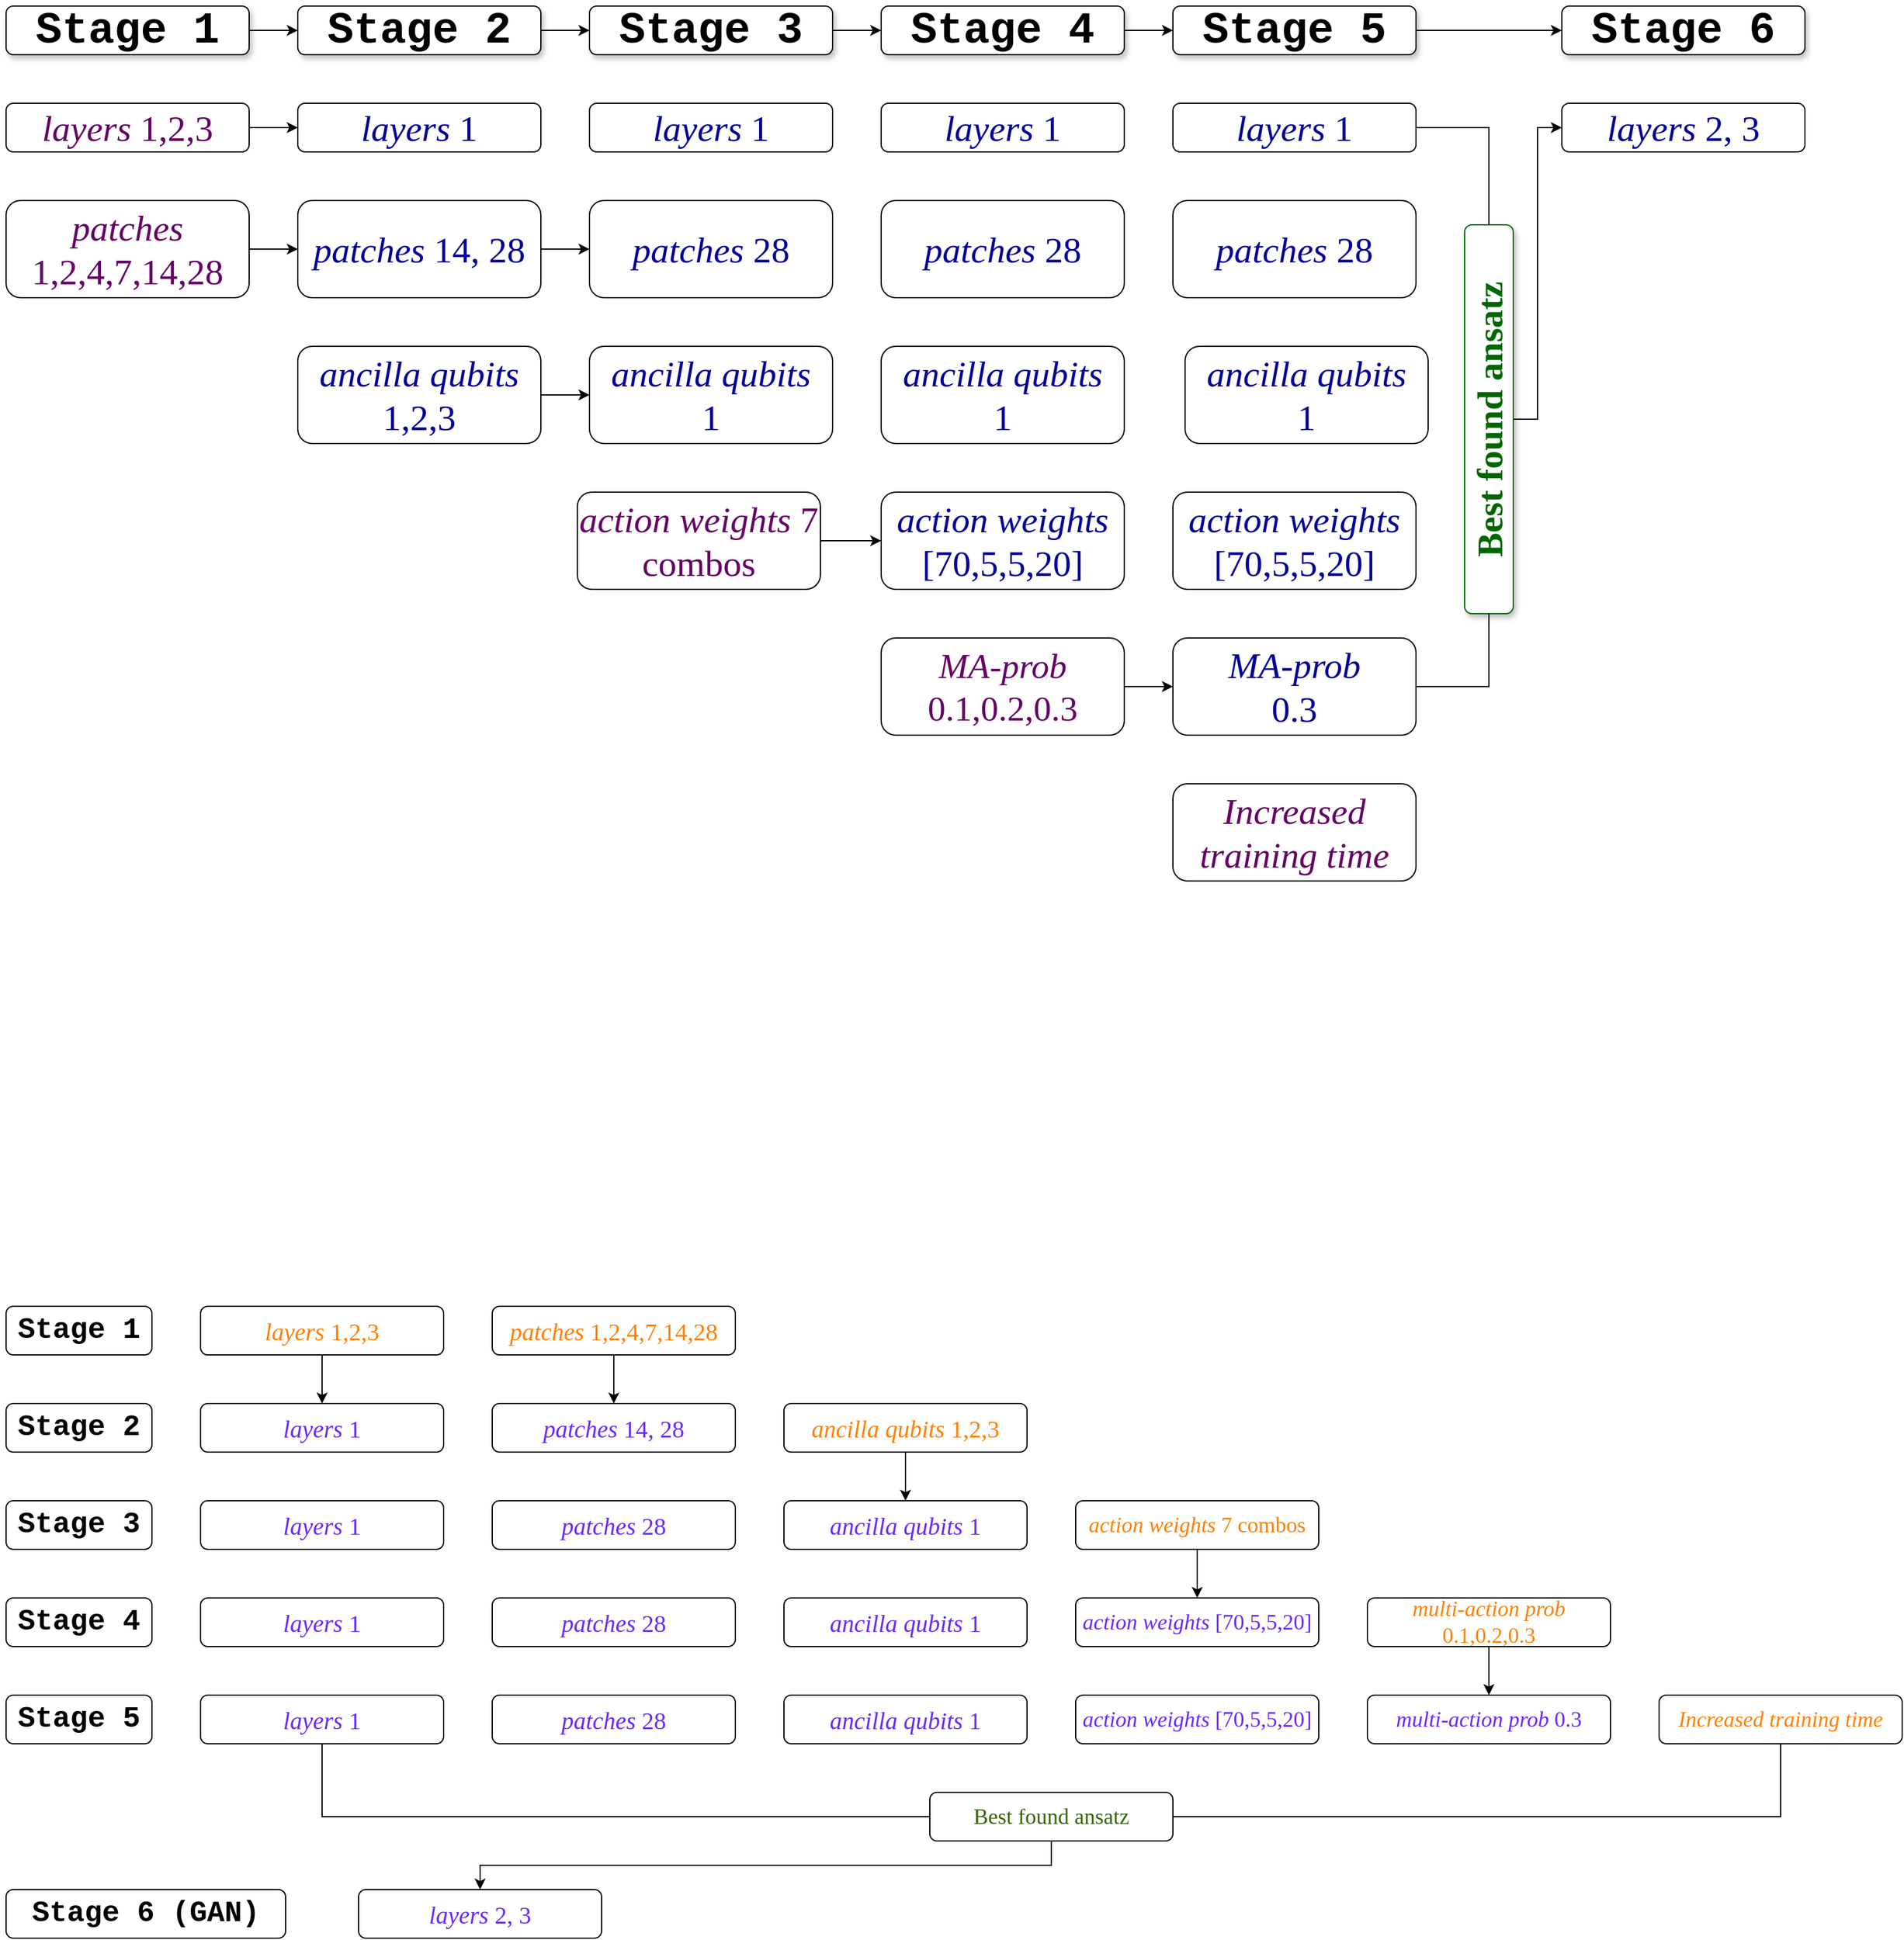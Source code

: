 <mxfile version="24.4.6" type="github">
  <diagram id="C5RBs43oDa-KdzZeNtuy" name="Page-1">
    <mxGraphModel dx="1837" dy="945" grid="1" gridSize="10" guides="1" tooltips="1" connect="1" arrows="1" fold="1" page="1" pageScale="1" pageWidth="827" pageHeight="1169" math="0" shadow="0">
      <root>
        <mxCell id="WIyWlLk6GJQsqaUBKTNV-0" />
        <mxCell id="WIyWlLk6GJQsqaUBKTNV-1" parent="WIyWlLk6GJQsqaUBKTNV-0" />
        <mxCell id="kYZKPBc_Z_518Uw8DQaM-0" style="edgeStyle=orthogonalEdgeStyle;rounded=0;orthogonalLoop=1;jettySize=auto;html=1;exitX=1;exitY=0.5;exitDx=0;exitDy=0;entryX=0;entryY=0.5;entryDx=0;entryDy=0;" edge="1" parent="WIyWlLk6GJQsqaUBKTNV-1" source="HijYN62Fm5v3ZXcLR0Zq-0" target="HijYN62Fm5v3ZXcLR0Zq-121">
          <mxGeometry relative="1" as="geometry" />
        </mxCell>
        <mxCell id="HijYN62Fm5v3ZXcLR0Zq-0" value="&lt;font face=&quot;Courier New&quot; style=&quot;font-size: 36px;&quot;&gt;&lt;b&gt;Stage 1&lt;/b&gt;&lt;/font&gt;" style="rounded=1;whiteSpace=wrap;html=1;shadow=1;strokeColor=default;" parent="WIyWlLk6GJQsqaUBKTNV-1" vertex="1">
          <mxGeometry x="40" y="40" width="200" height="40" as="geometry" />
        </mxCell>
        <mxCell id="HijYN62Fm5v3ZXcLR0Zq-35" style="edgeStyle=orthogonalEdgeStyle;rounded=0;orthogonalLoop=1;jettySize=auto;html=1;entryX=0;entryY=0.5;entryDx=0;entryDy=0;" parent="WIyWlLk6GJQsqaUBKTNV-1" source="HijYN62Fm5v3ZXcLR0Zq-2" target="HijYN62Fm5v3ZXcLR0Zq-9" edge="1">
          <mxGeometry relative="1" as="geometry" />
        </mxCell>
        <mxCell id="HijYN62Fm5v3ZXcLR0Zq-2" value="&lt;font color=&quot;#660066&quot; face=&quot;Georgia&quot; style=&quot;font-size: 30px;&quot;&gt;&lt;i style=&quot;&quot;&gt;layers&lt;/i&gt; 1,2,3&lt;/font&gt;" style="rounded=1;whiteSpace=wrap;html=1;strokeColor=#000000;fillColor=none;shadow=0;" parent="WIyWlLk6GJQsqaUBKTNV-1" vertex="1">
          <mxGeometry x="40" y="120" width="200" height="40" as="geometry" />
        </mxCell>
        <mxCell id="HijYN62Fm5v3ZXcLR0Zq-36" style="edgeStyle=orthogonalEdgeStyle;rounded=0;orthogonalLoop=1;jettySize=auto;html=1;entryX=0;entryY=0.5;entryDx=0;entryDy=0;" parent="WIyWlLk6GJQsqaUBKTNV-1" source="HijYN62Fm5v3ZXcLR0Zq-7" target="HijYN62Fm5v3ZXcLR0Zq-10" edge="1">
          <mxGeometry relative="1" as="geometry" />
        </mxCell>
        <mxCell id="HijYN62Fm5v3ZXcLR0Zq-7" value="&lt;font color=&quot;#660066&quot; style=&quot;font-size: 30px;&quot; face=&quot;Georgia&quot;&gt;&lt;i style=&quot;&quot;&gt;patches &lt;/i&gt;1,2,4,7,14,28&lt;/font&gt;" style="rounded=1;whiteSpace=wrap;html=1;strokeColor=#000000;fillColor=none;shadow=0;" parent="WIyWlLk6GJQsqaUBKTNV-1" vertex="1">
          <mxGeometry x="40" y="200" width="200" height="80" as="geometry" />
        </mxCell>
        <mxCell id="HijYN62Fm5v3ZXcLR0Zq-9" value="&lt;font color=&quot;#000099&quot; face=&quot;Georgia&quot; style=&quot;font-size: 30px;&quot;&gt;&lt;i style=&quot;&quot;&gt;layers&lt;/i&gt; 1&lt;/font&gt;" style="rounded=1;whiteSpace=wrap;html=1;strokeColor=#000000;fillColor=none;shadow=0;" parent="WIyWlLk6GJQsqaUBKTNV-1" vertex="1">
          <mxGeometry x="280" y="120" width="200" height="40" as="geometry" />
        </mxCell>
        <mxCell id="HijYN62Fm5v3ZXcLR0Zq-131" style="edgeStyle=orthogonalEdgeStyle;rounded=0;orthogonalLoop=1;jettySize=auto;html=1;entryX=0;entryY=0.5;entryDx=0;entryDy=0;" parent="WIyWlLk6GJQsqaUBKTNV-1" source="HijYN62Fm5v3ZXcLR0Zq-10" target="HijYN62Fm5v3ZXcLR0Zq-128" edge="1">
          <mxGeometry relative="1" as="geometry" />
        </mxCell>
        <mxCell id="HijYN62Fm5v3ZXcLR0Zq-10" value="&lt;font color=&quot;#000099&quot; style=&quot;font-size: 30px;&quot;&gt;&lt;i style=&quot;font-family: Georgia;&quot;&gt;patches&lt;/i&gt;&lt;span style=&quot;font-family: Georgia;&quot;&gt;&amp;nbsp;14, 28&lt;/span&gt;&lt;/font&gt;" style="rounded=1;whiteSpace=wrap;html=1;strokeColor=#000000;fillColor=none;shadow=0;" parent="WIyWlLk6GJQsqaUBKTNV-1" vertex="1">
          <mxGeometry x="280" y="200" width="200" height="80" as="geometry" />
        </mxCell>
        <mxCell id="HijYN62Fm5v3ZXcLR0Zq-13" value="&lt;i style=&quot;color: rgb(0, 0, 153); font-family: Georgia; font-size: 30px;&quot;&gt;layers&lt;/i&gt;&lt;span style=&quot;color: rgb(0, 0, 153); font-family: Georgia; font-size: 30px;&quot;&gt;&amp;nbsp;1&lt;/span&gt;" style="rounded=1;whiteSpace=wrap;html=1;strokeColor=#000000;fillColor=none;shadow=0;" parent="WIyWlLk6GJQsqaUBKTNV-1" vertex="1">
          <mxGeometry x="520" y="120" width="200" height="40" as="geometry" />
        </mxCell>
        <mxCell id="HijYN62Fm5v3ZXcLR0Zq-132" value="" style="edgeStyle=orthogonalEdgeStyle;rounded=0;orthogonalLoop=1;jettySize=auto;html=1;" parent="WIyWlLk6GJQsqaUBKTNV-1" source="HijYN62Fm5v3ZXcLR0Zq-23" target="HijYN62Fm5v3ZXcLR0Zq-25" edge="1">
          <mxGeometry relative="1" as="geometry" />
        </mxCell>
        <mxCell id="HijYN62Fm5v3ZXcLR0Zq-23" value="&lt;font color=&quot;#000099&quot; face=&quot;Georgia&quot; style=&quot;font-size: 30px;&quot;&gt;&lt;i style=&quot;&quot;&gt;ancilla&lt;/i&gt;&amp;nbsp;&lt;i style=&quot;&quot;&gt;qubits&lt;/i&gt; 1,2,3&lt;/font&gt;" style="rounded=1;whiteSpace=wrap;html=1;strokeColor=#000000;fillColor=none;shadow=0;" parent="WIyWlLk6GJQsqaUBKTNV-1" vertex="1">
          <mxGeometry x="280" y="320" width="200" height="80" as="geometry" />
        </mxCell>
        <mxCell id="HijYN62Fm5v3ZXcLR0Zq-25" value="&lt;font color=&quot;#000099&quot; face=&quot;Georgia&quot; style=&quot;font-size: 30px;&quot;&gt;&lt;i style=&quot;&quot;&gt;ancilla qubits&lt;br&gt;&lt;/i&gt;1&lt;/font&gt;" style="rounded=1;whiteSpace=wrap;html=1;strokeColor=#000000;fillColor=none;shadow=0;" parent="WIyWlLk6GJQsqaUBKTNV-1" vertex="1">
          <mxGeometry x="520" y="320" width="200" height="80" as="geometry" />
        </mxCell>
        <mxCell id="HijYN62Fm5v3ZXcLR0Zq-39" style="edgeStyle=orthogonalEdgeStyle;rounded=0;orthogonalLoop=1;jettySize=auto;html=1;exitX=1;exitY=0.5;exitDx=0;exitDy=0;entryX=0;entryY=0.5;entryDx=0;entryDy=0;" parent="WIyWlLk6GJQsqaUBKTNV-1" source="HijYN62Fm5v3ZXcLR0Zq-28" target="HijYN62Fm5v3ZXcLR0Zq-29" edge="1">
          <mxGeometry relative="1" as="geometry" />
        </mxCell>
        <mxCell id="HijYN62Fm5v3ZXcLR0Zq-28" value="&lt;font color=&quot;#660066&quot; face=&quot;Georgia&quot; style=&quot;font-size: 30px;&quot;&gt;&lt;i style=&quot;&quot;&gt;action weights &lt;/i&gt;7 combos&lt;/font&gt;" style="rounded=1;whiteSpace=wrap;html=1;strokeColor=#000000;fillColor=none;shadow=0;" parent="WIyWlLk6GJQsqaUBKTNV-1" vertex="1">
          <mxGeometry x="510" y="440" width="200" height="80" as="geometry" />
        </mxCell>
        <mxCell id="HijYN62Fm5v3ZXcLR0Zq-29" value="&lt;font color=&quot;#000099&quot; style=&quot;font-size: 30px;&quot;&gt;&lt;font style=&quot;&quot; face=&quot;Georgia&quot;&gt;&lt;i style=&quot;&quot;&gt;action weights &lt;/i&gt;[70,5,5,20&lt;/font&gt;&lt;span style=&quot;font-family: Georgia; background-color: initial;&quot;&gt;]&lt;/span&gt;&lt;/font&gt;" style="rounded=1;whiteSpace=wrap;html=1;strokeColor=#000000;fillColor=none;shadow=0;" parent="WIyWlLk6GJQsqaUBKTNV-1" vertex="1">
          <mxGeometry x="760" y="440" width="200" height="80" as="geometry" />
        </mxCell>
        <mxCell id="HijYN62Fm5v3ZXcLR0Zq-137" style="edgeStyle=orthogonalEdgeStyle;rounded=0;orthogonalLoop=1;jettySize=auto;html=1;entryX=0;entryY=0.5;entryDx=0;entryDy=0;" parent="WIyWlLk6GJQsqaUBKTNV-1" source="HijYN62Fm5v3ZXcLR0Zq-31" target="HijYN62Fm5v3ZXcLR0Zq-33" edge="1">
          <mxGeometry relative="1" as="geometry" />
        </mxCell>
        <mxCell id="HijYN62Fm5v3ZXcLR0Zq-31" value="&lt;font color=&quot;#660066&quot; style=&quot;font-size: 29px;&quot; face=&quot;Georgia&quot;&gt;&lt;i style=&quot;&quot;&gt;MA-prob&lt;/i&gt;&lt;/font&gt;&lt;div&gt;&lt;font color=&quot;#660066&quot; style=&quot;font-size: 29px;&quot; face=&quot;Georgia&quot;&gt;0.1,0.2,0.3&lt;/font&gt;&lt;/div&gt;" style="rounded=1;whiteSpace=wrap;html=1;strokeColor=#000000;fillColor=none;shadow=0;" parent="WIyWlLk6GJQsqaUBKTNV-1" vertex="1">
          <mxGeometry x="760" y="560" width="200" height="80" as="geometry" />
        </mxCell>
        <mxCell id="HijYN62Fm5v3ZXcLR0Zq-33" value="&lt;font color=&quot;#000099&quot; face=&quot;Georgia&quot;&gt;&lt;span style=&quot;font-size: 30px;&quot;&gt;&lt;i style=&quot;&quot;&gt;MA-prob&lt;/i&gt;&lt;br&gt;0.3&lt;/span&gt;&lt;/font&gt;" style="rounded=1;whiteSpace=wrap;html=1;strokeColor=#000000;fillColor=none;shadow=0;" parent="WIyWlLk6GJQsqaUBKTNV-1" vertex="1">
          <mxGeometry x="1000" y="560" width="200" height="80" as="geometry" />
        </mxCell>
        <mxCell id="HijYN62Fm5v3ZXcLR0Zq-34" value="&lt;font color=&quot;#660066&quot; style=&quot;font-size: 30px;&quot; face=&quot;Georgia&quot;&gt;&lt;i style=&quot;&quot;&gt;Increased training time&lt;/i&gt;&lt;/font&gt;" style="rounded=1;whiteSpace=wrap;html=1;strokeColor=#000000;fillColor=none;shadow=0;" parent="WIyWlLk6GJQsqaUBKTNV-1" vertex="1">
          <mxGeometry x="1000" y="680" width="200" height="80" as="geometry" />
        </mxCell>
        <mxCell id="HijYN62Fm5v3ZXcLR0Zq-47" style="edgeStyle=orthogonalEdgeStyle;rounded=0;orthogonalLoop=1;jettySize=auto;html=1;entryX=0;entryY=0.5;entryDx=0;entryDy=0;" parent="WIyWlLk6GJQsqaUBKTNV-1" source="HijYN62Fm5v3ZXcLR0Zq-42" target="HijYN62Fm5v3ZXcLR0Zq-48" edge="1">
          <mxGeometry relative="1" as="geometry">
            <mxPoint x="1340" y="230" as="targetPoint" />
          </mxGeometry>
        </mxCell>
        <mxCell id="HijYN62Fm5v3ZXcLR0Zq-42" value="&lt;font color=&quot;#006600&quot; style=&quot;font-size: 30px;&quot; face=&quot;Georgia&quot;&gt;&lt;b style=&quot;&quot;&gt;Best found ansatz&lt;/b&gt;&lt;/font&gt;" style="rounded=1;whiteSpace=wrap;html=1;rotation=-90;shadow=1;strokeColor=#006600;" parent="WIyWlLk6GJQsqaUBKTNV-1" vertex="1">
          <mxGeometry x="1100" y="360" width="320" height="40" as="geometry" />
        </mxCell>
        <mxCell id="HijYN62Fm5v3ZXcLR0Zq-45" value="" style="endArrow=none;html=1;rounded=0;exitX=1;exitY=0.5;exitDx=0;exitDy=0;entryX=1;entryY=0.5;entryDx=0;entryDy=0;" parent="WIyWlLk6GJQsqaUBKTNV-1" target="HijYN62Fm5v3ZXcLR0Zq-42" edge="1">
          <mxGeometry width="50" height="50" relative="1" as="geometry">
            <mxPoint x="1200" y="140" as="sourcePoint" />
            <mxPoint x="1420" y="270" as="targetPoint" />
            <Array as="points">
              <mxPoint x="1260" y="140" />
            </Array>
          </mxGeometry>
        </mxCell>
        <mxCell id="HijYN62Fm5v3ZXcLR0Zq-46" value="" style="endArrow=none;html=1;rounded=0;exitX=1;exitY=0.5;exitDx=0;exitDy=0;entryX=0;entryY=0.5;entryDx=0;entryDy=0;" parent="WIyWlLk6GJQsqaUBKTNV-1" source="HijYN62Fm5v3ZXcLR0Zq-33" target="HijYN62Fm5v3ZXcLR0Zq-42" edge="1">
          <mxGeometry width="50" height="50" relative="1" as="geometry">
            <mxPoint x="1370" y="360" as="sourcePoint" />
            <mxPoint x="1420" y="310" as="targetPoint" />
            <Array as="points">
              <mxPoint x="1260" y="600" />
            </Array>
          </mxGeometry>
        </mxCell>
        <mxCell id="HijYN62Fm5v3ZXcLR0Zq-48" value="&lt;i style=&quot;color: rgb(0, 0, 153); font-family: Georgia; font-size: 30px;&quot;&gt;layers&lt;/i&gt;&lt;span style=&quot;color: rgb(0, 0, 153); font-family: Georgia; font-size: 30px;&quot;&gt;&amp;nbsp;2, 3&lt;/span&gt;" style="rounded=1;whiteSpace=wrap;html=1;strokeColor=#000000;fillColor=none;" parent="WIyWlLk6GJQsqaUBKTNV-1" vertex="1">
          <mxGeometry x="1320" y="120" width="200" height="40" as="geometry" />
        </mxCell>
        <mxCell id="HijYN62Fm5v3ZXcLR0Zq-49" value="&lt;font style=&quot;font-size: 24px;&quot; face=&quot;Courier New&quot;&gt;&lt;b&gt;Stage 1&lt;/b&gt;&lt;/font&gt;" style="rounded=1;whiteSpace=wrap;html=1;" parent="WIyWlLk6GJQsqaUBKTNV-1" vertex="1">
          <mxGeometry x="40" y="1110" width="120" height="40" as="geometry" />
        </mxCell>
        <mxCell id="HijYN62Fm5v3ZXcLR0Zq-111" style="edgeStyle=orthogonalEdgeStyle;rounded=0;orthogonalLoop=1;jettySize=auto;html=1;exitX=0.5;exitY=1;exitDx=0;exitDy=0;entryX=0.5;entryY=0;entryDx=0;entryDy=0;" parent="WIyWlLk6GJQsqaUBKTNV-1" source="HijYN62Fm5v3ZXcLR0Zq-52" target="HijYN62Fm5v3ZXcLR0Zq-91" edge="1">
          <mxGeometry relative="1" as="geometry" />
        </mxCell>
        <mxCell id="HijYN62Fm5v3ZXcLR0Zq-52" value="&lt;font face=&quot;Georgia&quot; color=&quot;#ff8000&quot; style=&quot;font-size: 20px;&quot;&gt;&lt;i style=&quot;&quot;&gt;layers&lt;/i&gt; 1,2,3&lt;/font&gt;" style="rounded=1;whiteSpace=wrap;html=1;strokeColor=#000000;fillColor=none;" parent="WIyWlLk6GJQsqaUBKTNV-1" vertex="1">
          <mxGeometry x="200" y="1110" width="200" height="40" as="geometry" />
        </mxCell>
        <mxCell id="HijYN62Fm5v3ZXcLR0Zq-112" style="edgeStyle=orthogonalEdgeStyle;rounded=0;orthogonalLoop=1;jettySize=auto;html=1;exitX=0.5;exitY=1;exitDx=0;exitDy=0;entryX=0.5;entryY=0;entryDx=0;entryDy=0;" parent="WIyWlLk6GJQsqaUBKTNV-1" source="HijYN62Fm5v3ZXcLR0Zq-54" target="HijYN62Fm5v3ZXcLR0Zq-92" edge="1">
          <mxGeometry relative="1" as="geometry" />
        </mxCell>
        <mxCell id="HijYN62Fm5v3ZXcLR0Zq-54" value="&lt;font face=&quot;Georgia&quot; color=&quot;#ff8000&quot;&gt;&lt;span style=&quot;font-size: 20px;&quot;&gt;&lt;i&gt;patches &lt;/i&gt;1,2,4,7,14,28&lt;/span&gt;&lt;/font&gt;" style="rounded=1;whiteSpace=wrap;html=1;strokeColor=#000000;fillColor=none;" parent="WIyWlLk6GJQsqaUBKTNV-1" vertex="1">
          <mxGeometry x="440" y="1110" width="200" height="40" as="geometry" />
        </mxCell>
        <mxCell id="HijYN62Fm5v3ZXcLR0Zq-86" value="&lt;font style=&quot;font-size: 24px;&quot; face=&quot;Courier New&quot;&gt;&lt;b&gt;Stage 2&lt;/b&gt;&lt;/font&gt;" style="rounded=1;whiteSpace=wrap;html=1;" parent="WIyWlLk6GJQsqaUBKTNV-1" vertex="1">
          <mxGeometry x="40" y="1190" width="120" height="40" as="geometry" />
        </mxCell>
        <mxCell id="HijYN62Fm5v3ZXcLR0Zq-87" value="&lt;font style=&quot;font-size: 24px;&quot; face=&quot;Courier New&quot;&gt;&lt;b&gt;Stage 3&lt;/b&gt;&lt;/font&gt;" style="rounded=1;whiteSpace=wrap;html=1;" parent="WIyWlLk6GJQsqaUBKTNV-1" vertex="1">
          <mxGeometry x="40" y="1270" width="120" height="40" as="geometry" />
        </mxCell>
        <mxCell id="HijYN62Fm5v3ZXcLR0Zq-88" value="&lt;font style=&quot;font-size: 24px;&quot; face=&quot;Courier New&quot;&gt;&lt;b&gt;Stage 4&lt;/b&gt;&lt;/font&gt;" style="rounded=1;whiteSpace=wrap;html=1;" parent="WIyWlLk6GJQsqaUBKTNV-1" vertex="1">
          <mxGeometry x="40" y="1350" width="120" height="40" as="geometry" />
        </mxCell>
        <mxCell id="HijYN62Fm5v3ZXcLR0Zq-89" value="&lt;font style=&quot;font-size: 24px;&quot; face=&quot;Courier New&quot;&gt;&lt;b&gt;Stage 5&lt;/b&gt;&lt;/font&gt;" style="rounded=1;whiteSpace=wrap;html=1;" parent="WIyWlLk6GJQsqaUBKTNV-1" vertex="1">
          <mxGeometry x="40" y="1430" width="120" height="40" as="geometry" />
        </mxCell>
        <mxCell id="HijYN62Fm5v3ZXcLR0Zq-91" value="&lt;font color=&quot;#6929ff&quot; face=&quot;Georgia&quot; style=&quot;font-size: 20px;&quot;&gt;&lt;i style=&quot;&quot;&gt;layers&lt;/i&gt; 1&lt;/font&gt;" style="rounded=1;whiteSpace=wrap;html=1;strokeColor=#000000;fillColor=none;" parent="WIyWlLk6GJQsqaUBKTNV-1" vertex="1">
          <mxGeometry x="200" y="1190" width="200" height="40" as="geometry" />
        </mxCell>
        <mxCell id="HijYN62Fm5v3ZXcLR0Zq-92" value="&lt;i style=&quot;color: rgb(105, 41, 255); font-family: Georgia; font-size: 20px;&quot;&gt;patches&lt;/i&gt;&lt;span style=&quot;color: rgb(105, 41, 255); font-family: Georgia; font-size: 20px;&quot;&gt;&amp;nbsp;14, 28&lt;/span&gt;" style="rounded=1;whiteSpace=wrap;html=1;strokeColor=#000000;fillColor=none;" parent="WIyWlLk6GJQsqaUBKTNV-1" vertex="1">
          <mxGeometry x="440" y="1190" width="200" height="40" as="geometry" />
        </mxCell>
        <mxCell id="HijYN62Fm5v3ZXcLR0Zq-113" style="edgeStyle=orthogonalEdgeStyle;rounded=0;orthogonalLoop=1;jettySize=auto;html=1;exitX=0.5;exitY=1;exitDx=0;exitDy=0;entryX=0.5;entryY=0;entryDx=0;entryDy=0;" parent="WIyWlLk6GJQsqaUBKTNV-1" source="HijYN62Fm5v3ZXcLR0Zq-93" target="HijYN62Fm5v3ZXcLR0Zq-96" edge="1">
          <mxGeometry relative="1" as="geometry" />
        </mxCell>
        <mxCell id="HijYN62Fm5v3ZXcLR0Zq-93" value="&lt;font face=&quot;Georgia&quot; color=&quot;#ff8000&quot; style=&quot;font-size: 20px;&quot;&gt;&lt;i style=&quot;&quot;&gt;ancilla&lt;/i&gt;&amp;nbsp;&lt;i&gt;qubits&lt;/i&gt; 1,2,3&lt;/font&gt;" style="rounded=1;whiteSpace=wrap;html=1;strokeColor=#000000;fillColor=none;" parent="WIyWlLk6GJQsqaUBKTNV-1" vertex="1">
          <mxGeometry x="680" y="1190" width="200" height="40" as="geometry" />
        </mxCell>
        <mxCell id="HijYN62Fm5v3ZXcLR0Zq-94" value="&lt;font color=&quot;#6929ff&quot; face=&quot;Georgia&quot; style=&quot;font-size: 20px;&quot;&gt;&lt;i style=&quot;&quot;&gt;layers&lt;/i&gt; 1&lt;/font&gt;" style="rounded=1;whiteSpace=wrap;html=1;strokeColor=#000000;fillColor=none;" parent="WIyWlLk6GJQsqaUBKTNV-1" vertex="1">
          <mxGeometry x="200" y="1270" width="200" height="40" as="geometry" />
        </mxCell>
        <mxCell id="HijYN62Fm5v3ZXcLR0Zq-95" value="&lt;i style=&quot;color: rgb(105, 41, 255); font-family: Georgia; font-size: 20px;&quot;&gt;patches&lt;/i&gt;&lt;span style=&quot;color: rgb(105, 41, 255); font-family: Georgia; font-size: 20px;&quot;&gt;&amp;nbsp;28&lt;/span&gt;" style="rounded=1;whiteSpace=wrap;html=1;strokeColor=#000000;fillColor=none;" parent="WIyWlLk6GJQsqaUBKTNV-1" vertex="1">
          <mxGeometry x="440" y="1270" width="200" height="40" as="geometry" />
        </mxCell>
        <mxCell id="HijYN62Fm5v3ZXcLR0Zq-96" value="&lt;font color=&quot;#6929ff&quot; face=&quot;Georgia&quot; style=&quot;font-size: 20px;&quot;&gt;&lt;i style=&quot;&quot;&gt;ancilla qubits&lt;/i&gt; 1&lt;/font&gt;" style="rounded=1;whiteSpace=wrap;html=1;strokeColor=#000000;fillColor=none;" parent="WIyWlLk6GJQsqaUBKTNV-1" vertex="1">
          <mxGeometry x="680" y="1270" width="200" height="40" as="geometry" />
        </mxCell>
        <mxCell id="HijYN62Fm5v3ZXcLR0Zq-114" style="edgeStyle=orthogonalEdgeStyle;rounded=0;orthogonalLoop=1;jettySize=auto;html=1;exitX=0.5;exitY=1;exitDx=0;exitDy=0;entryX=0.5;entryY=0;entryDx=0;entryDy=0;" parent="WIyWlLk6GJQsqaUBKTNV-1" source="HijYN62Fm5v3ZXcLR0Zq-97" target="HijYN62Fm5v3ZXcLR0Zq-101" edge="1">
          <mxGeometry relative="1" as="geometry" />
        </mxCell>
        <mxCell id="HijYN62Fm5v3ZXcLR0Zq-97" value="&lt;font face=&quot;Georgia&quot; color=&quot;#ff8000&quot; style=&quot;font-size: 18px;&quot;&gt;&lt;i style=&quot;&quot;&gt;action weights &lt;/i&gt;7 combos&lt;/font&gt;" style="rounded=1;whiteSpace=wrap;html=1;strokeColor=#000000;fillColor=none;" parent="WIyWlLk6GJQsqaUBKTNV-1" vertex="1">
          <mxGeometry x="920" y="1270" width="200" height="40" as="geometry" />
        </mxCell>
        <mxCell id="HijYN62Fm5v3ZXcLR0Zq-98" value="&lt;font color=&quot;#6929ff&quot; face=&quot;Georgia&quot; style=&quot;font-size: 20px;&quot;&gt;&lt;i style=&quot;&quot;&gt;layers&lt;/i&gt; 1&lt;/font&gt;" style="rounded=1;whiteSpace=wrap;html=1;strokeColor=#000000;fillColor=none;" parent="WIyWlLk6GJQsqaUBKTNV-1" vertex="1">
          <mxGeometry x="200" y="1350" width="200" height="40" as="geometry" />
        </mxCell>
        <mxCell id="HijYN62Fm5v3ZXcLR0Zq-99" value="&lt;i style=&quot;color: rgb(105, 41, 255); font-family: Georgia; font-size: 20px;&quot;&gt;patches&lt;/i&gt;&lt;span style=&quot;color: rgb(105, 41, 255); font-family: Georgia; font-size: 20px;&quot;&gt;&amp;nbsp;28&lt;/span&gt;" style="rounded=1;whiteSpace=wrap;html=1;strokeColor=#000000;fillColor=none;" parent="WIyWlLk6GJQsqaUBKTNV-1" vertex="1">
          <mxGeometry x="440" y="1350" width="200" height="40" as="geometry" />
        </mxCell>
        <mxCell id="HijYN62Fm5v3ZXcLR0Zq-100" value="&lt;font color=&quot;#6929ff&quot; face=&quot;Georgia&quot; style=&quot;font-size: 20px;&quot;&gt;&lt;i style=&quot;&quot;&gt;ancilla qubits&lt;/i&gt; 1&lt;/font&gt;" style="rounded=1;whiteSpace=wrap;html=1;strokeColor=#000000;fillColor=none;" parent="WIyWlLk6GJQsqaUBKTNV-1" vertex="1">
          <mxGeometry x="680" y="1350" width="200" height="40" as="geometry" />
        </mxCell>
        <mxCell id="HijYN62Fm5v3ZXcLR0Zq-101" value="&lt;font style=&quot;font-size: 18px;&quot;&gt;&lt;font face=&quot;Georgia&quot; color=&quot;#6929ff&quot;&gt;&lt;i style=&quot;&quot;&gt;action weights &lt;/i&gt;[70,5,5,20&lt;/font&gt;&lt;span style=&quot;color: rgb(105, 41, 255); font-family: Georgia; background-color: initial;&quot;&gt;]&lt;/span&gt;&lt;/font&gt;" style="rounded=1;whiteSpace=wrap;html=1;strokeColor=#000000;fillColor=none;" parent="WIyWlLk6GJQsqaUBKTNV-1" vertex="1">
          <mxGeometry x="920" y="1350" width="200" height="40" as="geometry" />
        </mxCell>
        <mxCell id="HijYN62Fm5v3ZXcLR0Zq-115" style="edgeStyle=orthogonalEdgeStyle;rounded=0;orthogonalLoop=1;jettySize=auto;html=1;exitX=0.5;exitY=1;exitDx=0;exitDy=0;entryX=0.5;entryY=0;entryDx=0;entryDy=0;" parent="WIyWlLk6GJQsqaUBKTNV-1" source="HijYN62Fm5v3ZXcLR0Zq-102" target="HijYN62Fm5v3ZXcLR0Zq-107" edge="1">
          <mxGeometry relative="1" as="geometry" />
        </mxCell>
        <mxCell id="HijYN62Fm5v3ZXcLR0Zq-102" value="&lt;font face=&quot;Georgia&quot; color=&quot;#ff8000&quot;&gt;&lt;span style=&quot;font-size: 18px;&quot;&gt;&lt;i&gt;multi-action prob &lt;/i&gt;0.1,0.2,0.3&lt;/span&gt;&lt;/font&gt;" style="rounded=1;whiteSpace=wrap;html=1;strokeColor=#000000;fillColor=none;" parent="WIyWlLk6GJQsqaUBKTNV-1" vertex="1">
          <mxGeometry x="1160" y="1350" width="200" height="40" as="geometry" />
        </mxCell>
        <mxCell id="HijYN62Fm5v3ZXcLR0Zq-103" value="&lt;font color=&quot;#6929ff&quot; face=&quot;Georgia&quot; style=&quot;font-size: 20px;&quot;&gt;&lt;i style=&quot;&quot;&gt;layers&lt;/i&gt; 1&lt;/font&gt;" style="rounded=1;whiteSpace=wrap;html=1;strokeColor=#000000;fillColor=none;" parent="WIyWlLk6GJQsqaUBKTNV-1" vertex="1">
          <mxGeometry x="200" y="1430" width="200" height="40" as="geometry" />
        </mxCell>
        <mxCell id="HijYN62Fm5v3ZXcLR0Zq-104" value="&lt;i style=&quot;color: rgb(105, 41, 255); font-family: Georgia; font-size: 20px;&quot;&gt;patches&lt;/i&gt;&lt;span style=&quot;color: rgb(105, 41, 255); font-family: Georgia; font-size: 20px;&quot;&gt;&amp;nbsp;28&lt;/span&gt;" style="rounded=1;whiteSpace=wrap;html=1;strokeColor=#000000;fillColor=none;" parent="WIyWlLk6GJQsqaUBKTNV-1" vertex="1">
          <mxGeometry x="440" y="1430" width="200" height="40" as="geometry" />
        </mxCell>
        <mxCell id="HijYN62Fm5v3ZXcLR0Zq-105" value="&lt;font color=&quot;#6929ff&quot; face=&quot;Georgia&quot; style=&quot;font-size: 20px;&quot;&gt;&lt;i style=&quot;&quot;&gt;ancilla qubits&lt;/i&gt; 1&lt;/font&gt;" style="rounded=1;whiteSpace=wrap;html=1;strokeColor=#000000;fillColor=none;" parent="WIyWlLk6GJQsqaUBKTNV-1" vertex="1">
          <mxGeometry x="680" y="1430" width="200" height="40" as="geometry" />
        </mxCell>
        <mxCell id="HijYN62Fm5v3ZXcLR0Zq-106" value="&lt;font style=&quot;font-size: 18px;&quot;&gt;&lt;font face=&quot;Georgia&quot; color=&quot;#6929ff&quot;&gt;&lt;i style=&quot;&quot;&gt;action weights &lt;/i&gt;[70,5,5,20&lt;/font&gt;&lt;span style=&quot;color: rgb(105, 41, 255); font-family: Georgia; background-color: initial;&quot;&gt;]&lt;/span&gt;&lt;/font&gt;" style="rounded=1;whiteSpace=wrap;html=1;strokeColor=#000000;fillColor=none;" parent="WIyWlLk6GJQsqaUBKTNV-1" vertex="1">
          <mxGeometry x="920" y="1430" width="200" height="40" as="geometry" />
        </mxCell>
        <mxCell id="HijYN62Fm5v3ZXcLR0Zq-107" value="&lt;font face=&quot;Georgia&quot; color=&quot;#6929ff&quot;&gt;&lt;span style=&quot;font-size: 18px;&quot;&gt;&lt;i&gt;multi-action prob &lt;/i&gt;0.3&lt;/span&gt;&lt;/font&gt;" style="rounded=1;whiteSpace=wrap;html=1;strokeColor=#000000;fillColor=none;" parent="WIyWlLk6GJQsqaUBKTNV-1" vertex="1">
          <mxGeometry x="1160" y="1430" width="200" height="40" as="geometry" />
        </mxCell>
        <mxCell id="HijYN62Fm5v3ZXcLR0Zq-108" value="&lt;font face=&quot;Georgia&quot; color=&quot;#ff8000&quot;&gt;&lt;span style=&quot;font-size: 18px;&quot;&gt;&lt;i&gt;Increased training time&lt;/i&gt;&lt;/span&gt;&lt;/font&gt;" style="rounded=1;whiteSpace=wrap;html=1;strokeColor=#000000;fillColor=none;" parent="WIyWlLk6GJQsqaUBKTNV-1" vertex="1">
          <mxGeometry x="1400" y="1430" width="200" height="40" as="geometry" />
        </mxCell>
        <mxCell id="HijYN62Fm5v3ZXcLR0Zq-119" style="edgeStyle=orthogonalEdgeStyle;rounded=0;orthogonalLoop=1;jettySize=auto;html=1;exitX=0.5;exitY=1;exitDx=0;exitDy=0;entryX=0.5;entryY=0;entryDx=0;entryDy=0;" parent="WIyWlLk6GJQsqaUBKTNV-1" source="HijYN62Fm5v3ZXcLR0Zq-109" target="HijYN62Fm5v3ZXcLR0Zq-110" edge="1">
          <mxGeometry relative="1" as="geometry" />
        </mxCell>
        <mxCell id="HijYN62Fm5v3ZXcLR0Zq-109" value="&lt;font color=&quot;#336600&quot; style=&quot;font-size: 18px;&quot; face=&quot;Georgia&quot;&gt;Best found ansatz&lt;/font&gt;" style="rounded=1;whiteSpace=wrap;html=1;rotation=0;" parent="WIyWlLk6GJQsqaUBKTNV-1" vertex="1">
          <mxGeometry x="800" y="1510" width="200" height="40" as="geometry" />
        </mxCell>
        <mxCell id="HijYN62Fm5v3ZXcLR0Zq-110" value="&lt;font color=&quot;#6929ff&quot; face=&quot;Georgia&quot; style=&quot;font-size: 20px;&quot;&gt;&lt;i style=&quot;&quot;&gt;layers&lt;/i&gt;&amp;nbsp;2, 3&lt;/font&gt;" style="rounded=1;whiteSpace=wrap;html=1;strokeColor=#000000;fillColor=none;" parent="WIyWlLk6GJQsqaUBKTNV-1" vertex="1">
          <mxGeometry x="330" y="1590" width="200" height="40" as="geometry" />
        </mxCell>
        <mxCell id="HijYN62Fm5v3ZXcLR0Zq-116" value="" style="endArrow=none;html=1;rounded=0;exitX=0.5;exitY=1;exitDx=0;exitDy=0;entryX=0;entryY=0.5;entryDx=0;entryDy=0;" parent="WIyWlLk6GJQsqaUBKTNV-1" source="HijYN62Fm5v3ZXcLR0Zq-103" target="HijYN62Fm5v3ZXcLR0Zq-109" edge="1">
          <mxGeometry width="50" height="50" relative="1" as="geometry">
            <mxPoint x="970" y="1440" as="sourcePoint" />
            <mxPoint x="1020" y="1390" as="targetPoint" />
            <Array as="points">
              <mxPoint x="300" y="1530" />
            </Array>
          </mxGeometry>
        </mxCell>
        <mxCell id="HijYN62Fm5v3ZXcLR0Zq-118" value="" style="endArrow=none;html=1;rounded=0;exitX=1;exitY=0.5;exitDx=0;exitDy=0;entryX=0.5;entryY=1;entryDx=0;entryDy=0;" parent="WIyWlLk6GJQsqaUBKTNV-1" source="HijYN62Fm5v3ZXcLR0Zq-109" target="HijYN62Fm5v3ZXcLR0Zq-108" edge="1">
          <mxGeometry width="50" height="50" relative="1" as="geometry">
            <mxPoint x="970" y="1440" as="sourcePoint" />
            <mxPoint x="1020" y="1390" as="targetPoint" />
            <Array as="points">
              <mxPoint x="1500" y="1530" />
            </Array>
          </mxGeometry>
        </mxCell>
        <mxCell id="HijYN62Fm5v3ZXcLR0Zq-120" value="&lt;font face=&quot;Courier New&quot; style=&quot;font-size: 24px;&quot;&gt;&lt;b&gt;Stage 6 (GAN)&lt;/b&gt;&lt;/font&gt;" style="rounded=1;whiteSpace=wrap;html=1;" parent="WIyWlLk6GJQsqaUBKTNV-1" vertex="1">
          <mxGeometry x="40" y="1590" width="230" height="40" as="geometry" />
        </mxCell>
        <mxCell id="kYZKPBc_Z_518Uw8DQaM-1" style="edgeStyle=orthogonalEdgeStyle;rounded=0;orthogonalLoop=1;jettySize=auto;html=1;exitX=1;exitY=0.5;exitDx=0;exitDy=0;entryX=0;entryY=0.5;entryDx=0;entryDy=0;" edge="1" parent="WIyWlLk6GJQsqaUBKTNV-1" source="HijYN62Fm5v3ZXcLR0Zq-121" target="HijYN62Fm5v3ZXcLR0Zq-122">
          <mxGeometry relative="1" as="geometry" />
        </mxCell>
        <mxCell id="HijYN62Fm5v3ZXcLR0Zq-121" value="&lt;font style=&quot;font-size: 36px;&quot; face=&quot;Courier New&quot;&gt;&lt;b style=&quot;&quot;&gt;Stage 2&lt;/b&gt;&lt;/font&gt;" style="rounded=1;whiteSpace=wrap;html=1;shadow=1;strokeColor=default;" parent="WIyWlLk6GJQsqaUBKTNV-1" vertex="1">
          <mxGeometry x="280" y="40" width="200" height="40" as="geometry" />
        </mxCell>
        <mxCell id="kYZKPBc_Z_518Uw8DQaM-2" style="edgeStyle=orthogonalEdgeStyle;rounded=0;orthogonalLoop=1;jettySize=auto;html=1;exitX=1;exitY=0.5;exitDx=0;exitDy=0;" edge="1" parent="WIyWlLk6GJQsqaUBKTNV-1" source="HijYN62Fm5v3ZXcLR0Zq-122" target="HijYN62Fm5v3ZXcLR0Zq-123">
          <mxGeometry relative="1" as="geometry" />
        </mxCell>
        <mxCell id="HijYN62Fm5v3ZXcLR0Zq-122" value="&lt;font style=&quot;font-size: 36px;&quot; face=&quot;Courier New&quot;&gt;&lt;b style=&quot;&quot;&gt;Stage 3&lt;/b&gt;&lt;/font&gt;" style="rounded=1;whiteSpace=wrap;html=1;shadow=1;strokeColor=default;" parent="WIyWlLk6GJQsqaUBKTNV-1" vertex="1">
          <mxGeometry x="520" y="40" width="200" height="40" as="geometry" />
        </mxCell>
        <mxCell id="kYZKPBc_Z_518Uw8DQaM-3" style="edgeStyle=orthogonalEdgeStyle;rounded=0;orthogonalLoop=1;jettySize=auto;html=1;exitX=1;exitY=0.5;exitDx=0;exitDy=0;entryX=0;entryY=0.5;entryDx=0;entryDy=0;" edge="1" parent="WIyWlLk6GJQsqaUBKTNV-1" source="HijYN62Fm5v3ZXcLR0Zq-123" target="HijYN62Fm5v3ZXcLR0Zq-124">
          <mxGeometry relative="1" as="geometry" />
        </mxCell>
        <mxCell id="HijYN62Fm5v3ZXcLR0Zq-123" value="&lt;font style=&quot;font-size: 36px;&quot; face=&quot;Courier New&quot;&gt;&lt;b style=&quot;&quot;&gt;Stage 4&lt;/b&gt;&lt;/font&gt;" style="rounded=1;whiteSpace=wrap;html=1;shadow=1;strokeColor=default;" parent="WIyWlLk6GJQsqaUBKTNV-1" vertex="1">
          <mxGeometry x="760" y="40" width="200" height="40" as="geometry" />
        </mxCell>
        <mxCell id="kYZKPBc_Z_518Uw8DQaM-4" style="edgeStyle=orthogonalEdgeStyle;rounded=0;orthogonalLoop=1;jettySize=auto;html=1;exitX=1;exitY=0.5;exitDx=0;exitDy=0;entryX=0;entryY=0.5;entryDx=0;entryDy=0;" edge="1" parent="WIyWlLk6GJQsqaUBKTNV-1" source="HijYN62Fm5v3ZXcLR0Zq-124" target="HijYN62Fm5v3ZXcLR0Zq-125">
          <mxGeometry relative="1" as="geometry" />
        </mxCell>
        <mxCell id="HijYN62Fm5v3ZXcLR0Zq-124" value="&lt;font style=&quot;font-size: 36px;&quot; face=&quot;Courier New&quot;&gt;&lt;b style=&quot;&quot;&gt;Stage 5&lt;/b&gt;&lt;/font&gt;" style="rounded=1;whiteSpace=wrap;html=1;shadow=1;strokeColor=default;" parent="WIyWlLk6GJQsqaUBKTNV-1" vertex="1">
          <mxGeometry x="1000" y="40" width="200" height="40" as="geometry" />
        </mxCell>
        <mxCell id="HijYN62Fm5v3ZXcLR0Zq-125" value="&lt;font style=&quot;font-size: 36px;&quot; face=&quot;Courier New&quot;&gt;&lt;b style=&quot;&quot;&gt;Stage 6&lt;/b&gt;&lt;/font&gt;" style="rounded=1;whiteSpace=wrap;html=1;shadow=1;" parent="WIyWlLk6GJQsqaUBKTNV-1" vertex="1">
          <mxGeometry x="1320" y="40" width="200" height="40" as="geometry" />
        </mxCell>
        <mxCell id="HijYN62Fm5v3ZXcLR0Zq-126" value="&lt;i style=&quot;color: rgb(0, 0, 153); font-family: Georgia; font-size: 30px;&quot;&gt;layers&lt;/i&gt;&lt;span style=&quot;color: rgb(0, 0, 153); font-family: Georgia; font-size: 30px;&quot;&gt;&amp;nbsp;1&lt;/span&gt;" style="rounded=1;whiteSpace=wrap;html=1;strokeColor=#000000;fillColor=none;shadow=0;" parent="WIyWlLk6GJQsqaUBKTNV-1" vertex="1">
          <mxGeometry x="1000" y="120" width="200" height="40" as="geometry" />
        </mxCell>
        <mxCell id="HijYN62Fm5v3ZXcLR0Zq-127" value="&lt;i style=&quot;color: rgb(0, 0, 153); font-family: Georgia; font-size: 30px;&quot;&gt;layers&lt;/i&gt;&lt;span style=&quot;color: rgb(0, 0, 153); font-family: Georgia; font-size: 30px;&quot;&gt;&amp;nbsp;1&lt;/span&gt;" style="rounded=1;whiteSpace=wrap;html=1;strokeColor=#000000;fillColor=none;shadow=0;" parent="WIyWlLk6GJQsqaUBKTNV-1" vertex="1">
          <mxGeometry x="760" y="120" width="200" height="40" as="geometry" />
        </mxCell>
        <mxCell id="HijYN62Fm5v3ZXcLR0Zq-128" value="&lt;i style=&quot;color: rgb(0, 0, 153); font-size: 30px; font-family: Georgia;&quot;&gt;patches&lt;/i&gt;&lt;span style=&quot;color: rgb(0, 0, 153); font-size: 30px; font-family: Georgia;&quot;&gt;&amp;nbsp;28&lt;/span&gt;" style="rounded=1;whiteSpace=wrap;html=1;strokeColor=#000000;fillColor=none;shadow=0;" parent="WIyWlLk6GJQsqaUBKTNV-1" vertex="1">
          <mxGeometry x="520" y="200" width="200" height="80" as="geometry" />
        </mxCell>
        <mxCell id="HijYN62Fm5v3ZXcLR0Zq-129" value="&lt;i style=&quot;color: rgb(0, 0, 153); font-size: 30px; font-family: Georgia;&quot;&gt;patches&lt;/i&gt;&lt;span style=&quot;color: rgb(0, 0, 153); font-size: 30px; font-family: Georgia;&quot;&gt;&amp;nbsp;28&lt;/span&gt;" style="rounded=1;whiteSpace=wrap;html=1;strokeColor=#000000;fillColor=none;shadow=0;" parent="WIyWlLk6GJQsqaUBKTNV-1" vertex="1">
          <mxGeometry x="1000" y="200" width="200" height="80" as="geometry" />
        </mxCell>
        <mxCell id="HijYN62Fm5v3ZXcLR0Zq-130" value="&lt;i style=&quot;color: rgb(0, 0, 153); font-size: 30px; font-family: Georgia;&quot;&gt;patches&lt;/i&gt;&lt;span style=&quot;color: rgb(0, 0, 153); font-size: 30px; font-family: Georgia;&quot;&gt;&amp;nbsp;28&lt;/span&gt;" style="rounded=1;whiteSpace=wrap;html=1;strokeColor=#000000;fillColor=none;shadow=0;" parent="WIyWlLk6GJQsqaUBKTNV-1" vertex="1">
          <mxGeometry x="760" y="200" width="200" height="80" as="geometry" />
        </mxCell>
        <mxCell id="HijYN62Fm5v3ZXcLR0Zq-133" value="&lt;i style=&quot;color: rgb(0, 0, 153); font-family: Georgia; font-size: 30px;&quot;&gt;ancilla qubits&lt;br&gt;&lt;/i&gt;&lt;span style=&quot;color: rgb(0, 0, 153); font-family: Georgia; font-size: 30px;&quot;&gt;1&lt;/span&gt;" style="rounded=1;whiteSpace=wrap;html=1;strokeColor=#000000;fillColor=none;shadow=0;" parent="WIyWlLk6GJQsqaUBKTNV-1" vertex="1">
          <mxGeometry x="760" y="320" width="200" height="80" as="geometry" />
        </mxCell>
        <mxCell id="HijYN62Fm5v3ZXcLR0Zq-134" value="&lt;i style=&quot;color: rgb(0, 0, 153); font-family: Georgia; font-size: 30px;&quot;&gt;ancilla qubits&lt;br&gt;&lt;/i&gt;&lt;span style=&quot;color: rgb(0, 0, 153); font-family: Georgia; font-size: 30px;&quot;&gt;1&lt;/span&gt;" style="rounded=1;whiteSpace=wrap;html=1;strokeColor=#000000;fillColor=none;shadow=0;" parent="WIyWlLk6GJQsqaUBKTNV-1" vertex="1">
          <mxGeometry x="1010" y="320" width="200" height="80" as="geometry" />
        </mxCell>
        <mxCell id="HijYN62Fm5v3ZXcLR0Zq-135" value="&lt;font style=&quot;color: rgb(0, 0, 153); font-size: 30px;&quot; face=&quot;Georgia&quot;&gt;&lt;i&gt;action weights&lt;br&gt;&lt;/i&gt;[70,5,5,20&lt;/font&gt;&lt;span style=&quot;color: rgb(0, 0, 153); font-size: 30px; background-color: initial; font-family: Georgia;&quot;&gt;]&lt;/span&gt;" style="rounded=1;whiteSpace=wrap;html=1;strokeColor=#000000;fillColor=none;shadow=0;" parent="WIyWlLk6GJQsqaUBKTNV-1" vertex="1">
          <mxGeometry x="1000" y="440" width="200" height="80" as="geometry" />
        </mxCell>
      </root>
    </mxGraphModel>
  </diagram>
</mxfile>

